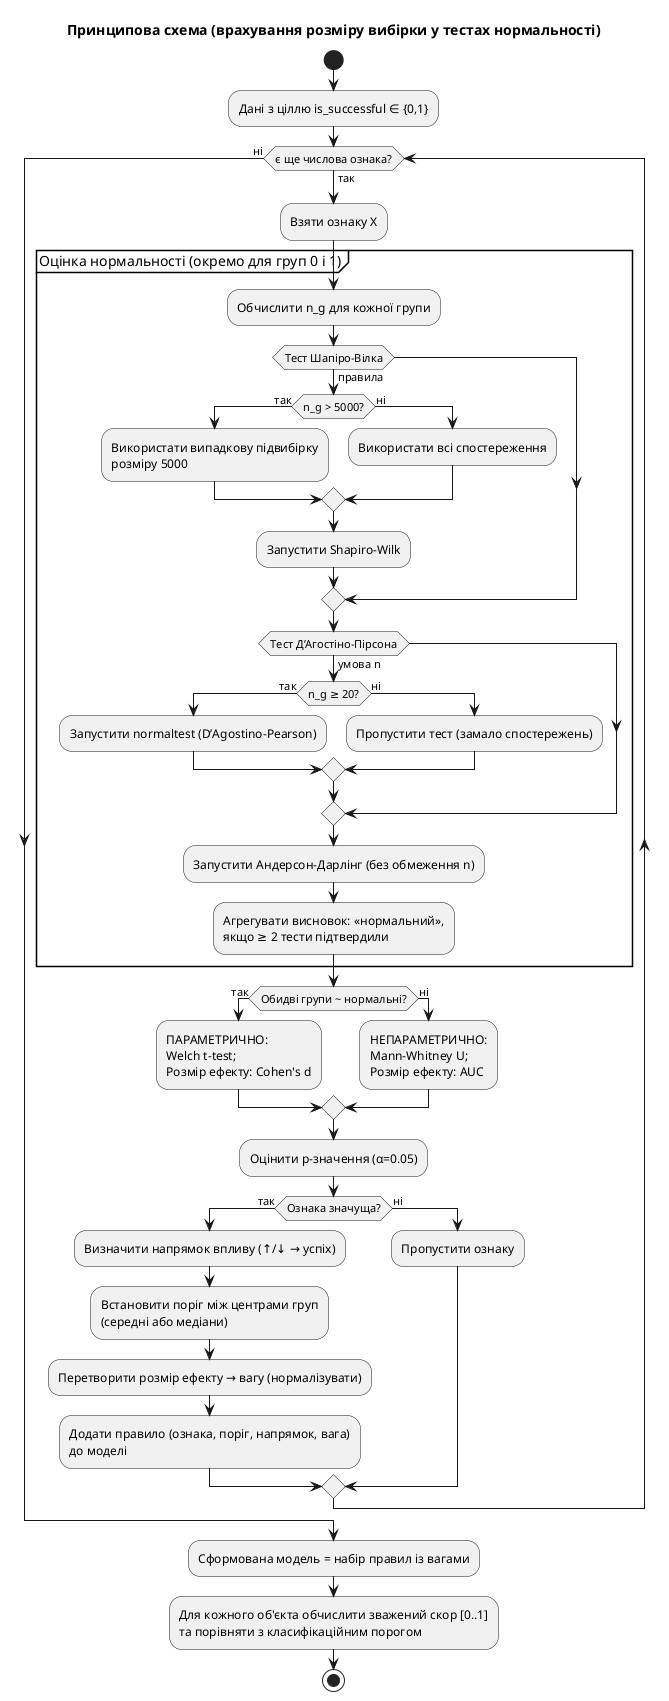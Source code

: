 @startuml
title Принципова схема (врахування розміру вибірки у тестах нормальності)

start
:Дані з ціллю is_successful ∈ {0,1};

while (є ще числова ознака?) is (так)
  :Взяти ознаку X;

  partition "Оцінка нормальності (окремо для груп 0 і 1)" {
    :Обчислити n_g для кожної групи;

    if (Тест Шапіро–Вілка) then (правила)
      if (n_g > 5000?) then (так)
        :Використати випадкову підвибірку\nрозміру 5000;
      else (ні)
        :Використати всі спостереження;
      endif
      :Запустити Shapiro–Wilk;
    endif

    if (Тест Д’Агостіно–Пірсона) then (умова n)
      if (n_g ≥ 20?) then (так)
        :Запустити normaltest (D’Agostino–Pearson);
      else (ні)
        :Пропустити тест (замало спостережень);
      endif
    endif

    :Запустити Андерсон–Дарлінг (без обмеження n);
    :Агрегувати висновок: «нормальний»,\nякщо ≥ 2 тести підтвердили;
  }

  if (Обидві групи ~ нормальні?) then (так)
    :ПАРАМЕТРИЧНО:\nWelch t-test;\nРозмір ефекту: Cohen's d;
  else (ні)
    :НЕПАРАМЕТРИЧНО:\nMann–Whitney U;\nРозмір ефекту: AUC;
  endif

  :Оцінити p-значення (α=0.05);
  if (Ознака значуща?) then (так)
    :Визначити напрямок впливу (↑/↓ → успіх);
    :Встановити поріг між центрами груп\n(середні або медіани);
    :Перетворити розмір ефекту → вагу (нормалізувати);
    :Додати правило (ознака, поріг, напрямок, вага)\nдо моделі;
  else (ні)
    :Пропустити ознаку;
  endif
endwhile (ні)

:Сформована модель = набір правил із вагами;
:Для кожного об'єкта обчислити зважений скор [0..1]\nта порівняти з класифікаційним порогом;

stop
@enduml